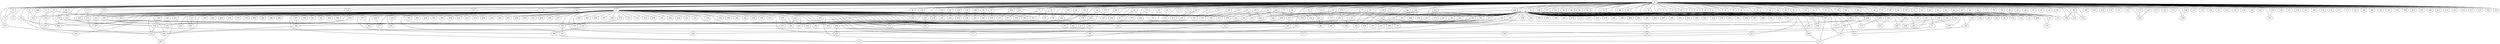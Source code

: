 
graph graphname {
    0 -- 1
0 -- 2
0 -- 3
0 -- 4
0 -- 5
0 -- 6
0 -- 7
0 -- 8
0 -- 9
0 -- 10
0 -- 11
0 -- 12
0 -- 13
0 -- 14
0 -- 15
0 -- 16
0 -- 17
0 -- 18
0 -- 19
0 -- 20
0 -- 21
0 -- 22
0 -- 23
0 -- 24
0 -- 25
0 -- 26
0 -- 27
0 -- 28
0 -- 29
0 -- 30
0 -- 31
0 -- 32
0 -- 33
0 -- 34
0 -- 35
0 -- 36
0 -- 37
0 -- 38
0 -- 39
0 -- 40
0 -- 41
0 -- 42
0 -- 43
0 -- 44
0 -- 45
0 -- 46
0 -- 47
0 -- 48
0 -- 49
0 -- 50
0 -- 51
0 -- 52
0 -- 53
0 -- 54
0 -- 55
0 -- 56
0 -- 57
0 -- 58
0 -- 59
0 -- 60
0 -- 61
0 -- 62
0 -- 63
0 -- 64
0 -- 65
0 -- 66
0 -- 67
0 -- 68
0 -- 69
0 -- 70
0 -- 71
0 -- 72
0 -- 73
0 -- 74
0 -- 75
0 -- 76
0 -- 77
0 -- 78
0 -- 79
0 -- 80
0 -- 81
0 -- 82
0 -- 83
0 -- 84
0 -- 85
0 -- 86
0 -- 87
0 -- 88
0 -- 89
0 -- 90
0 -- 91
0 -- 92
0 -- 93
0 -- 94
0 -- 95
0 -- 96
0 -- 97
0 -- 98
0 -- 99
0 -- 100
0 -- 101
0 -- 102
0 -- 103
0 -- 104
0 -- 105
0 -- 106
0 -- 107
0 -- 108
0 -- 109
0 -- 110
0 -- 111
0 -- 112
0 -- 113
0 -- 114
0 -- 115
0 -- 116
0 -- 117
0 -- 118
0 -- 119
0 -- 120
0 -- 121
0 -- 122
0 -- 123
0 -- 124
0 -- 125
0 -- 126
0 -- 127
0 -- 128
0 -- 129
0 -- 130
0 -- 131
0 -- 132
0 -- 133
0 -- 134
0 -- 135
0 -- 136
0 -- 137
0 -- 138
0 -- 139
0 -- 140
0 -- 141
0 -- 142
0 -- 143
0 -- 144
0 -- 145
0 -- 146
0 -- 147
0 -- 148
0 -- 149
0 -- 150
0 -- 151
0 -- 152
0 -- 153
0 -- 154
0 -- 155
0 -- 156
0 -- 157
0 -- 158
0 -- 159
0 -- 160
0 -- 161
0 -- 162
0 -- 163
0 -- 164
0 -- 165
0 -- 166
0 -- 167
0 -- 168
0 -- 169
0 -- 170
0 -- 171
0 -- 172
0 -- 173
0 -- 174
0 -- 175
0 -- 176
0 -- 177
0 -- 178
0 -- 179
0 -- 180
0 -- 181
0 -- 182
0 -- 183
0 -- 184
0 -- 185
0 -- 186
0 -- 187
0 -- 188
0 -- 189
0 -- 190
0 -- 191
0 -- 192
0 -- 193
0 -- 194
0 -- 195
0 -- 196
0 -- 197
0 -- 198
0 -- 199
0 -- 200
0 -- 201
0 -- 202
0 -- 203
0 -- 204
0 -- 205
0 -- 206
0 -- 207
0 -- 208
0 -- 209
0 -- 210
0 -- 211
0 -- 212
0 -- 213
0 -- 214
0 -- 215
0 -- 216
0 -- 217
0 -- 218
0 -- 219
0 -- 220
0 -- 221
0 -- 222
0 -- 223
0 -- 224
0 -- 350
1 -- 256
1 -- 258
1 -- 259
1 -- 260
1 -- 261
1 -- 262
1 -- 257
1 -- 264
1 -- 265
1 -- 266
1 -- 267
1 -- 268
1 -- 269
1 -- 270
1 -- 271
1 -- 272
1 -- 273
1 -- 274
1 -- 275
1 -- 276
1 -- 277
1 -- 278
1 -- 279
1 -- 280
1 -- 281
1 -- 282
1 -- 283
1 -- 284
1 -- 285
1 -- 286
1 -- 287
1 -- 288
1 -- 289
1 -- 290
1 -- 291
1 -- 292
1 -- 293
1 -- 294
1 -- 295
1 -- 296
1 -- 297
1 -- 298
1 -- 263
1 -- 300
1 -- 301
1 -- 299
1 -- 225
1 -- 226
1 -- 227
1 -- 228
1 -- 229
1 -- 230
1 -- 231
1 -- 232
1 -- 233
1 -- 234
1 -- 235
1 -- 236
1 -- 237
1 -- 238
1 -- 239
1 -- 240
1 -- 241
1 -- 242
1 -- 243
1 -- 244
1 -- 245
1 -- 246
1 -- 247
1 -- 248
1 -- 249
1 -- 250
1 -- 251
1 -- 252
1 -- 253
1 -- 254
1 -- 255
1 -- 207
2 -- 302
2 -- 303
2 -- 304
2 -- 305
2 -- 306
2 -- 307
2 -- 308
2 -- 309
2 -- 310
2 -- 311
2 -- 312
2 -- 313
2 -- 314
2 -- 315
2 -- 316
2 -- 317
2 -- 318
2 -- 319
2 -- 320
2 -- 321
2 -- 322
2 -- 323
2 -- 324
2 -- 325
2 -- 326
2 -- 327
2 -- 328
2 -- 329
2 -- 330
2 -- 331
2 -- 332
2 -- 333
2 -- 334
2 -- 335
2 -- 336
2 -- 337
2 -- 338
2 -- 339
2 -- 340
2 -- 341
2 -- 342
2 -- 343
2 -- 344
2 -- 345
2 -- 346
2 -- 347
2 -- 348
2 -- 349
2 -- 350
2 -- 351
2 -- 352
2 -- 353
2 -- 354
2 -- 355
2 -- 356
2 -- 357
2 -- 358
2 -- 359
2 -- 360
2 -- 361
2 -- 362
2 -- 363
2 -- 364
2 -- 365
2 -- 366
2 -- 367
2 -- 368
2 -- 369
2 -- 370
2 -- 371
2 -- 372
2 -- 373
2 -- 374
2 -- 375
2 -- 376
2 -- 377
2 -- 378
2 -- 379
2 -- 380
2 -- 381
2 -- 382
2 -- 383
2 -- 384
2 -- 385
2 -- 386
2 -- 387
2 -- 388
2 -- 389
2 -- 390
2 -- 391
2 -- 392
2 -- 393
2 -- 394
2 -- 395
2 -- 396
2 -- 397
2 -- 398
2 -- 399
2 -- 400
2 -- 401
2 -- 402
2 -- 403
2 -- 404
2 -- 405
2 -- 406
2 -- 407
2 -- 408
2 -- 409
2 -- 410
2 -- 411
2 -- 412
2 -- 413
2 -- 414
2 -- 415
2 -- 416
2 -- 417
2 -- 418
2 -- 419
2 -- 420
2 -- 421
2 -- 422
2 -- 423
2 -- 424
2 -- 425
2 -- 426
2 -- 427
2 -- 428
2 -- 429
2 -- 430
2 -- 431
2 -- 432
2 -- 433
2 -- 434
2 -- 435
2 -- 436
2 -- 437
2 -- 438
2 -- 439
2 -- 440
2 -- 441
2 -- 442
2 -- 443
2 -- 444
2 -- 445
2 -- 446
2 -- 447
2 -- 448
2 -- 449
2 -- 118
3 -- 435
4 -- 334
6 -- 168
9 -- 21
9 -- 71
12 -- 89
15 -- 26
15 -- 46
15 -- 154
16 -- 308
16 -- 376
16 -- 186
17 -- 287
23 -- 116
25 -- 421
27 -- 195
27 -- 90
27 -- 127
28 -- 323
28 -- 212
28 -- 74
29 -- 304
30 -- 128
31 -- 131
32 -- 222
33 -- 327
34 -- 209
35 -- 411
35 -- 144
35 -- 433
36 -- 243
37 -- 244
38 -- 39
39 -- 135
40 -- 366
41 -- 237
41 -- 202
41 -- 43
42 -- 195
44 -- 181
45 -- 408
51 -- 284
52 -- 201
52 -- 166
53 -- 105
55 -- 88
55 -- 352
56 -- 429
57 -- 114
58 -- 257
63 -- 397
63 -- 440
63 -- 224
66 -- 102
66 -- 176
67 -- 108
70 -- 103
71 -- 197
72 -- 449
72 -- 423
73 -- 97
73 -- 385
73 -- 380
73 -- 336
76 -- 378
76 -- 188
77 -- 368
77 -- 191
77 -- 93
81 -- 446
81 -- 320
82 -- 322
82 -- 337
83 -- 303
85 -- 209
90 -- 374
93 -- 188
95 -- 143
95 -- 106
95 -- 172
96 -- 242
99 -- 227
101 -- 212
102 -- 144
103 -- 109
105 -- 439
107 -- 435
108 -- 295
108 -- 199
109 -- 275
113 -- 319
113 -- 328
114 -- 357
114 -- 187
115 -- 180
119 -- 201
119 -- 381
121 -- 314
121 -- 228
123 -- 302
124 -- 399
125 -- 338
126 -- 136
127 -- 445
128 -- 285
129 -- 434
133 -- 168
137 -- 264
138 -- 265
139 -- 347
140 -- 424
140 -- 296
140 -- 254
140 -- 250
140 -- 376
144 -- 277
144 -- 322
145 -- 160
146 -- 354
148 -- 180
151 -- 191
153 -- 161
155 -- 327
158 -- 368
158 -- 260
160 -- 365
160 -- 237
162 -- 274
162 -- 207
163 -- 310
164 -- 389
167 -- 174
167 -- 429
171 -- 433
175 -- 303
176 -- 329
176 -- 449
177 -- 411
182 -- 232
189 -- 415
190 -- 283
190 -- 306
191 -- 360
191 -- 445
191 -- 222
194 -- 329
194 -- 287
195 -- 288
197 -- 346
198 -- 423
201 -- 381
204 -- 413
206 -- 230
206 -- 442
207 -- 368
210 -- 421
215 -- 229
215 -- 380
218 -- 326
223 -- 417
224 -- 329
231 -- 238
232 -- 418
232 -- 301
237 -- 395
239 -- 295
239 -- 398
240 -- 403
240 -- 329
241 -- 374
242 -- 249
243 -- 281
244 -- 342
255 -- 312
257 -- 300
260 -- 271
261 -- 434
261 -- 402
261 -- 363
264 -- 266
265 -- 272
266 -- 420
266 -- 284
267 -- 362
282 -- 381
282 -- 441
284 -- 317
287 -- 317
289 -- 317
291 -- 425
299 -- 372
299 -- 357
300 -- 322
301 -- 439
305 -- 365
305 -- 347
307 -- 362
308 -- 323
310 -- 397
311 -- 382
319 -- 322
320 -- 376
320 -- 343
322 -- 387
325 -- 365
325 -- 429
329 -- 341
334 -- 337
339 -- 377
343 -- 369
344 -- 393
350 -- 441
351 -- 422
363 -- 399
363 -- 371
367 -- 380
369 -- 374
375 -- 415
380 -- 440
389 -- 440
398 -- 403
401 -- 435

}
